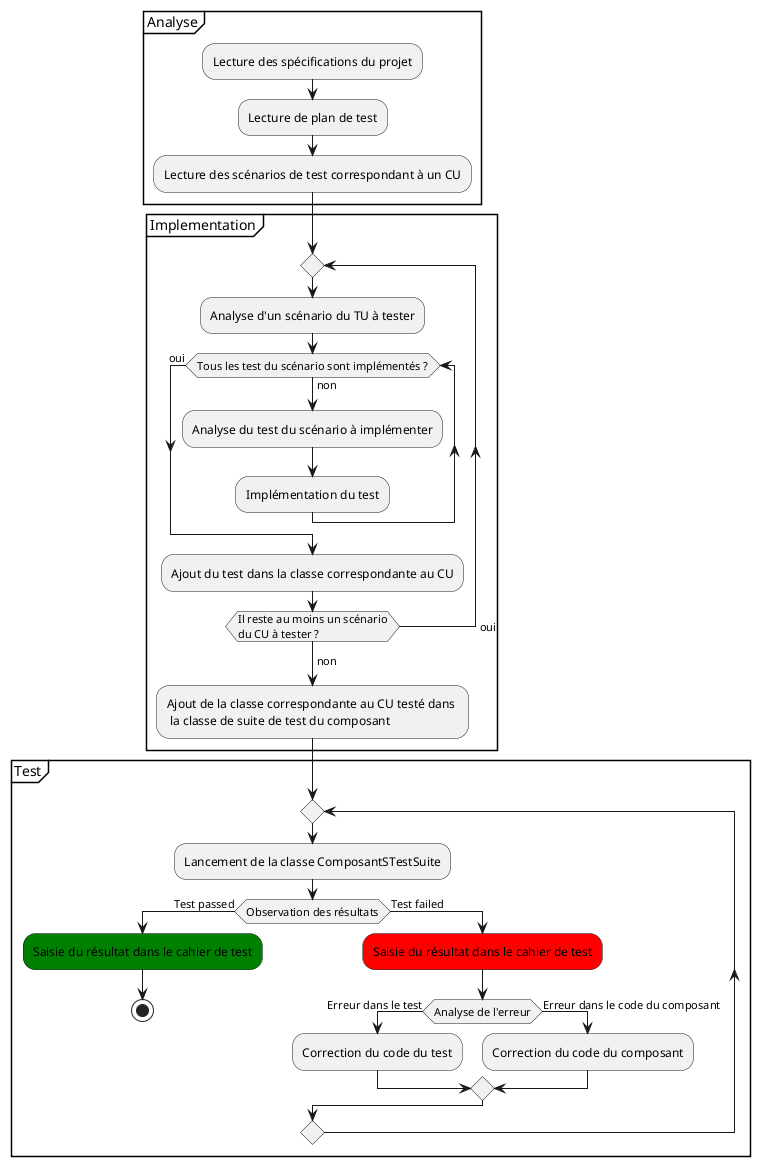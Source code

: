 @startuml

partition Analyse {
    :Lecture des spécifications du projet;
    :Lecture de plan de test;
    :Lecture des scénarios de test correspondant à un CU;
}

partition (Implementation) {
    repeat
    :Analyse d'un scénario du TU à tester;

    while (Tous les test du scénario sont implémentés ?) is (non)
        :Analyse du test du scénario à implémenter;
        :Implémentation du test;
    endwhile (oui)

    :Ajout du test dans la classe correspondante au CU;

    repeat while(Il reste au moins un scénario\ndu CU à tester ?) -> oui

    -> non;

    :Ajout de la classe correspondante au CU testé dans \n la classe de suite de test du composant;
}

partition (Test) {
repeat 
    :Lancement de la classe ComposantSTestSuite;
    if(Observation des résultats) then (Test passed)
        #Green:Saisie du résultat dans le cahier de test;
        stop
    else (Test failed)
        #Red:Saisie du résultat dans le cahier de test;
        if (Analyse de l'erreur) then (Erreur dans le test)
            :Correction du code du test;
        else (Erreur dans le code du composant)
            :Correction du code du composant;
        
        endif
    endif
repeat while()
}
    
@enduml